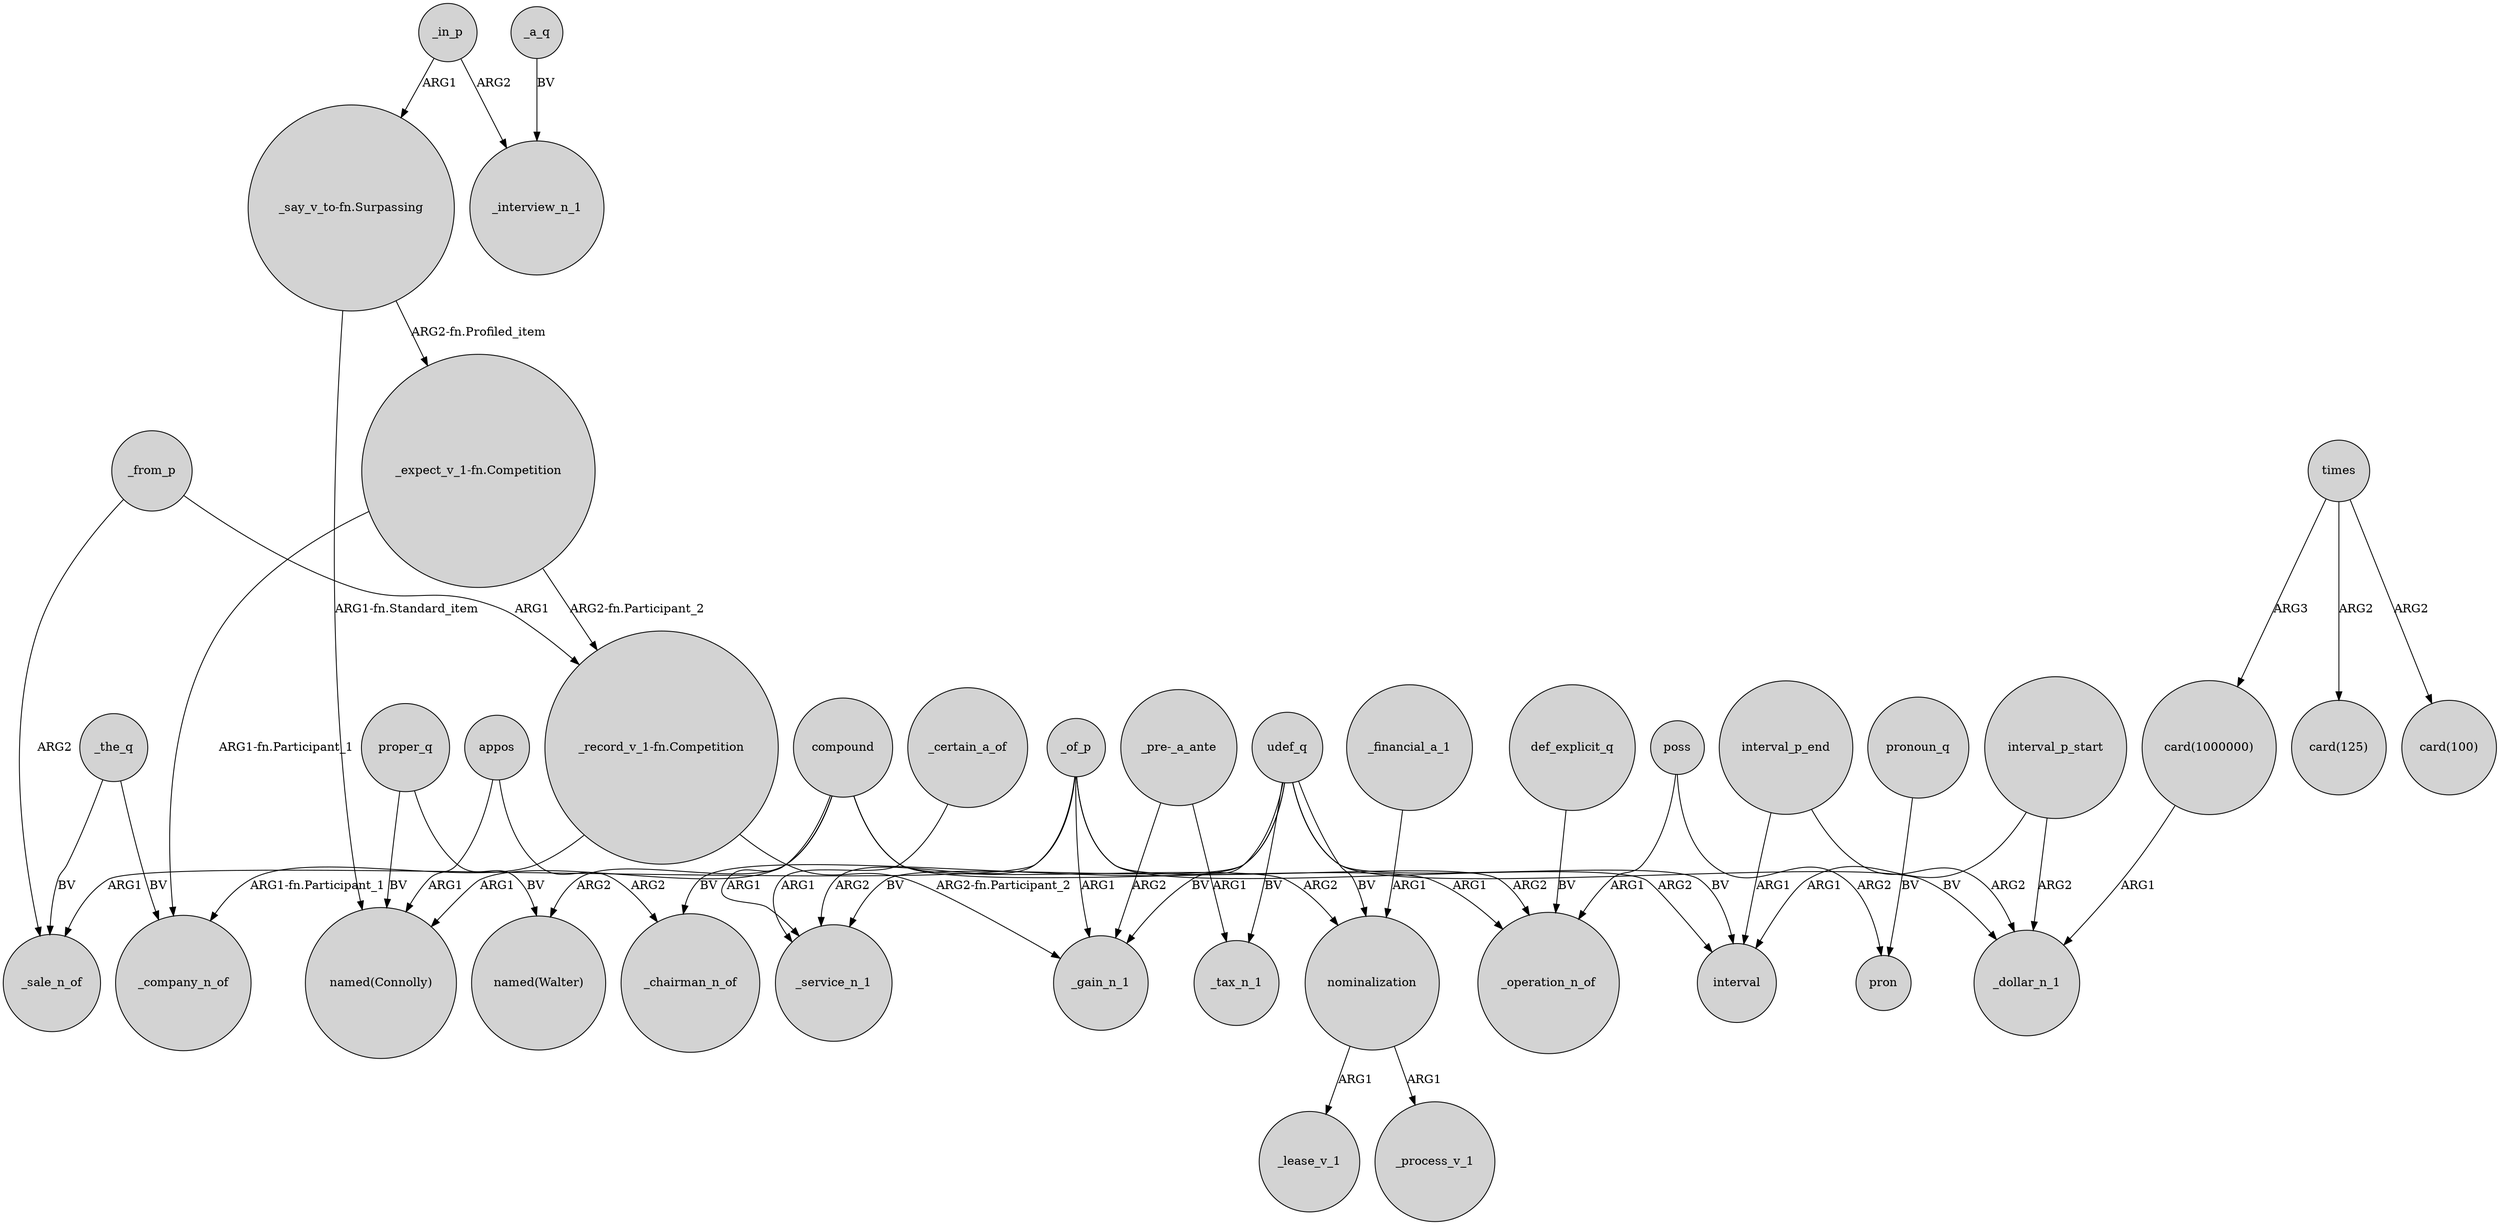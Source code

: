digraph {
	node [shape=circle style=filled]
	"_record_v_1-fn.Competition" -> _company_n_of [label="ARG1-fn.Participant_1"]
	"_record_v_1-fn.Competition" -> _gain_n_1 [label="ARG2-fn.Participant_2"]
	_certain_a_of -> _service_n_1 [label=ARG1]
	udef_q -> _service_n_1 [label=BV]
	_of_p -> _sale_n_of [label=ARG1]
	compound -> "named(Connolly)" [label=ARG1]
	_in_p -> _interview_n_1 [label=ARG2]
	udef_q -> _chairman_n_of [label=BV]
	_from_p -> "_record_v_1-fn.Competition" [label=ARG1]
	udef_q -> nominalization [label=BV]
	poss -> _operation_n_of [label=ARG1]
	"_pre-_a_ante" -> _gain_n_1 [label=ARG2]
	proper_q -> "named(Walter)" [label=BV]
	udef_q -> _tax_n_1 [label=BV]
	times -> "card(1000000)" [label=ARG3]
	udef_q -> interval [label=BV]
	_of_p -> _operation_n_of [label=ARG2]
	compound -> "named(Walter)" [label=ARG2]
	compound -> _operation_n_of [label=ARG1]
	"_say_v_to-fn.Surpassing" -> "_expect_v_1-fn.Competition" [label="ARG2-fn.Profiled_item"]
	times -> "card(100)" [label=ARG2]
	_of_p -> _gain_n_1 [label=ARG1]
	interval_p_start -> interval [label=ARG1]
	compound -> nominalization [label=ARG2]
	_from_p -> _sale_n_of [label=ARG2]
	pronoun_q -> pron [label=BV]
	_financial_a_1 -> nominalization [label=ARG1]
	poss -> pron [label=ARG2]
	"_expect_v_1-fn.Competition" -> "_record_v_1-fn.Competition" [label="ARG2-fn.Participant_2"]
	_in_p -> "_say_v_to-fn.Surpassing" [label=ARG1]
	appos -> "named(Connolly)" [label=ARG1]
	_of_p -> _service_n_1 [label=ARG2]
	udef_q -> _dollar_n_1 [label=BV]
	nominalization -> _lease_v_1 [label=ARG1]
	"card(1000000)" -> _dollar_n_1 [label=ARG1]
	_a_q -> _interview_n_1 [label=BV]
	interval_p_end -> interval [label=ARG1]
	"_pre-_a_ante" -> _tax_n_1 [label=ARG1]
	interval_p_end -> _dollar_n_1 [label=ARG2]
	def_explicit_q -> _operation_n_of [label=BV]
	nominalization -> _process_v_1 [label=ARG1]
	times -> "card(125)" [label=ARG2]
	appos -> _chairman_n_of [label=ARG2]
	interval_p_start -> _dollar_n_1 [label=ARG2]
	proper_q -> "named(Connolly)" [label=BV]
	"_expect_v_1-fn.Competition" -> _company_n_of [label="ARG1-fn.Participant_1"]
	compound -> _service_n_1 [label=ARG1]
	_the_q -> _sale_n_of [label=BV]
	_the_q -> _company_n_of [label=BV]
	_of_p -> interval [label=ARG2]
	"_say_v_to-fn.Surpassing" -> "named(Connolly)" [label="ARG1-fn.Standard_item"]
	udef_q -> _gain_n_1 [label=BV]
}
